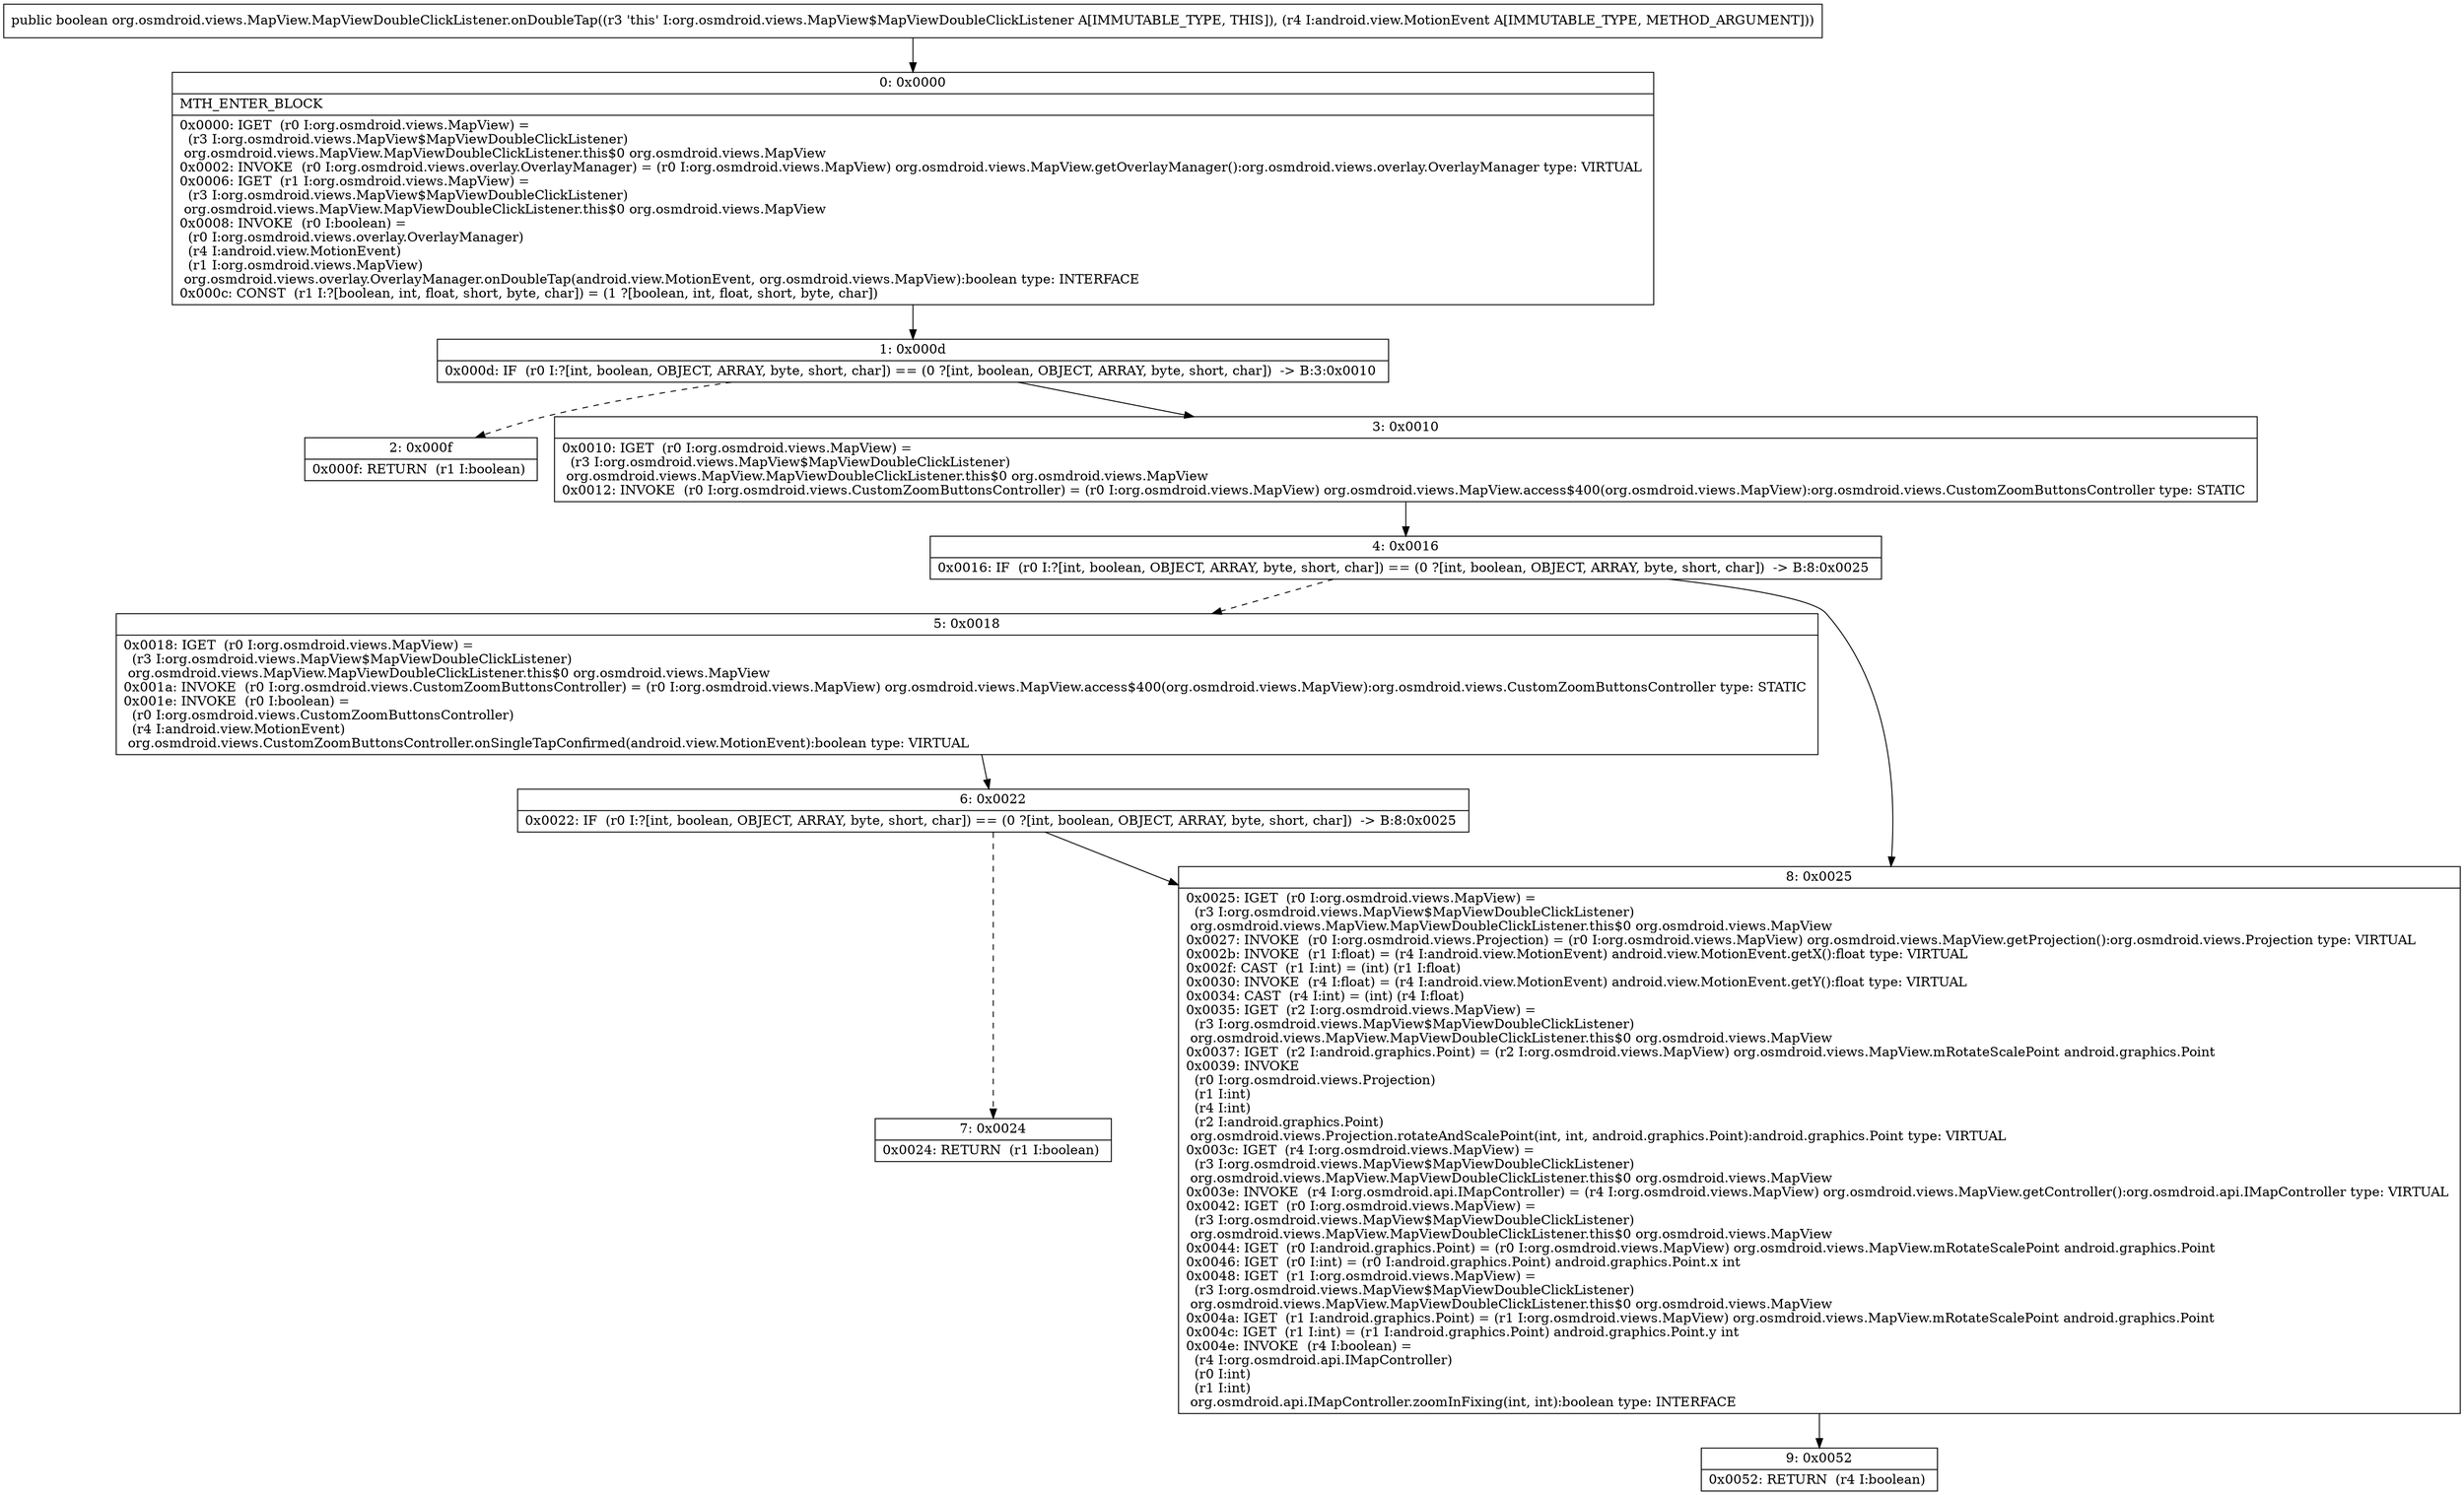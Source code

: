 digraph "CFG fororg.osmdroid.views.MapView.MapViewDoubleClickListener.onDoubleTap(Landroid\/view\/MotionEvent;)Z" {
Node_0 [shape=record,label="{0\:\ 0x0000|MTH_ENTER_BLOCK\l|0x0000: IGET  (r0 I:org.osmdroid.views.MapView) = \l  (r3 I:org.osmdroid.views.MapView$MapViewDoubleClickListener)\l org.osmdroid.views.MapView.MapViewDoubleClickListener.this$0 org.osmdroid.views.MapView \l0x0002: INVOKE  (r0 I:org.osmdroid.views.overlay.OverlayManager) = (r0 I:org.osmdroid.views.MapView) org.osmdroid.views.MapView.getOverlayManager():org.osmdroid.views.overlay.OverlayManager type: VIRTUAL \l0x0006: IGET  (r1 I:org.osmdroid.views.MapView) = \l  (r3 I:org.osmdroid.views.MapView$MapViewDoubleClickListener)\l org.osmdroid.views.MapView.MapViewDoubleClickListener.this$0 org.osmdroid.views.MapView \l0x0008: INVOKE  (r0 I:boolean) = \l  (r0 I:org.osmdroid.views.overlay.OverlayManager)\l  (r4 I:android.view.MotionEvent)\l  (r1 I:org.osmdroid.views.MapView)\l org.osmdroid.views.overlay.OverlayManager.onDoubleTap(android.view.MotionEvent, org.osmdroid.views.MapView):boolean type: INTERFACE \l0x000c: CONST  (r1 I:?[boolean, int, float, short, byte, char]) = (1 ?[boolean, int, float, short, byte, char]) \l}"];
Node_1 [shape=record,label="{1\:\ 0x000d|0x000d: IF  (r0 I:?[int, boolean, OBJECT, ARRAY, byte, short, char]) == (0 ?[int, boolean, OBJECT, ARRAY, byte, short, char])  \-\> B:3:0x0010 \l}"];
Node_2 [shape=record,label="{2\:\ 0x000f|0x000f: RETURN  (r1 I:boolean) \l}"];
Node_3 [shape=record,label="{3\:\ 0x0010|0x0010: IGET  (r0 I:org.osmdroid.views.MapView) = \l  (r3 I:org.osmdroid.views.MapView$MapViewDoubleClickListener)\l org.osmdroid.views.MapView.MapViewDoubleClickListener.this$0 org.osmdroid.views.MapView \l0x0012: INVOKE  (r0 I:org.osmdroid.views.CustomZoomButtonsController) = (r0 I:org.osmdroid.views.MapView) org.osmdroid.views.MapView.access$400(org.osmdroid.views.MapView):org.osmdroid.views.CustomZoomButtonsController type: STATIC \l}"];
Node_4 [shape=record,label="{4\:\ 0x0016|0x0016: IF  (r0 I:?[int, boolean, OBJECT, ARRAY, byte, short, char]) == (0 ?[int, boolean, OBJECT, ARRAY, byte, short, char])  \-\> B:8:0x0025 \l}"];
Node_5 [shape=record,label="{5\:\ 0x0018|0x0018: IGET  (r0 I:org.osmdroid.views.MapView) = \l  (r3 I:org.osmdroid.views.MapView$MapViewDoubleClickListener)\l org.osmdroid.views.MapView.MapViewDoubleClickListener.this$0 org.osmdroid.views.MapView \l0x001a: INVOKE  (r0 I:org.osmdroid.views.CustomZoomButtonsController) = (r0 I:org.osmdroid.views.MapView) org.osmdroid.views.MapView.access$400(org.osmdroid.views.MapView):org.osmdroid.views.CustomZoomButtonsController type: STATIC \l0x001e: INVOKE  (r0 I:boolean) = \l  (r0 I:org.osmdroid.views.CustomZoomButtonsController)\l  (r4 I:android.view.MotionEvent)\l org.osmdroid.views.CustomZoomButtonsController.onSingleTapConfirmed(android.view.MotionEvent):boolean type: VIRTUAL \l}"];
Node_6 [shape=record,label="{6\:\ 0x0022|0x0022: IF  (r0 I:?[int, boolean, OBJECT, ARRAY, byte, short, char]) == (0 ?[int, boolean, OBJECT, ARRAY, byte, short, char])  \-\> B:8:0x0025 \l}"];
Node_7 [shape=record,label="{7\:\ 0x0024|0x0024: RETURN  (r1 I:boolean) \l}"];
Node_8 [shape=record,label="{8\:\ 0x0025|0x0025: IGET  (r0 I:org.osmdroid.views.MapView) = \l  (r3 I:org.osmdroid.views.MapView$MapViewDoubleClickListener)\l org.osmdroid.views.MapView.MapViewDoubleClickListener.this$0 org.osmdroid.views.MapView \l0x0027: INVOKE  (r0 I:org.osmdroid.views.Projection) = (r0 I:org.osmdroid.views.MapView) org.osmdroid.views.MapView.getProjection():org.osmdroid.views.Projection type: VIRTUAL \l0x002b: INVOKE  (r1 I:float) = (r4 I:android.view.MotionEvent) android.view.MotionEvent.getX():float type: VIRTUAL \l0x002f: CAST  (r1 I:int) = (int) (r1 I:float) \l0x0030: INVOKE  (r4 I:float) = (r4 I:android.view.MotionEvent) android.view.MotionEvent.getY():float type: VIRTUAL \l0x0034: CAST  (r4 I:int) = (int) (r4 I:float) \l0x0035: IGET  (r2 I:org.osmdroid.views.MapView) = \l  (r3 I:org.osmdroid.views.MapView$MapViewDoubleClickListener)\l org.osmdroid.views.MapView.MapViewDoubleClickListener.this$0 org.osmdroid.views.MapView \l0x0037: IGET  (r2 I:android.graphics.Point) = (r2 I:org.osmdroid.views.MapView) org.osmdroid.views.MapView.mRotateScalePoint android.graphics.Point \l0x0039: INVOKE  \l  (r0 I:org.osmdroid.views.Projection)\l  (r1 I:int)\l  (r4 I:int)\l  (r2 I:android.graphics.Point)\l org.osmdroid.views.Projection.rotateAndScalePoint(int, int, android.graphics.Point):android.graphics.Point type: VIRTUAL \l0x003c: IGET  (r4 I:org.osmdroid.views.MapView) = \l  (r3 I:org.osmdroid.views.MapView$MapViewDoubleClickListener)\l org.osmdroid.views.MapView.MapViewDoubleClickListener.this$0 org.osmdroid.views.MapView \l0x003e: INVOKE  (r4 I:org.osmdroid.api.IMapController) = (r4 I:org.osmdroid.views.MapView) org.osmdroid.views.MapView.getController():org.osmdroid.api.IMapController type: VIRTUAL \l0x0042: IGET  (r0 I:org.osmdroid.views.MapView) = \l  (r3 I:org.osmdroid.views.MapView$MapViewDoubleClickListener)\l org.osmdroid.views.MapView.MapViewDoubleClickListener.this$0 org.osmdroid.views.MapView \l0x0044: IGET  (r0 I:android.graphics.Point) = (r0 I:org.osmdroid.views.MapView) org.osmdroid.views.MapView.mRotateScalePoint android.graphics.Point \l0x0046: IGET  (r0 I:int) = (r0 I:android.graphics.Point) android.graphics.Point.x int \l0x0048: IGET  (r1 I:org.osmdroid.views.MapView) = \l  (r3 I:org.osmdroid.views.MapView$MapViewDoubleClickListener)\l org.osmdroid.views.MapView.MapViewDoubleClickListener.this$0 org.osmdroid.views.MapView \l0x004a: IGET  (r1 I:android.graphics.Point) = (r1 I:org.osmdroid.views.MapView) org.osmdroid.views.MapView.mRotateScalePoint android.graphics.Point \l0x004c: IGET  (r1 I:int) = (r1 I:android.graphics.Point) android.graphics.Point.y int \l0x004e: INVOKE  (r4 I:boolean) = \l  (r4 I:org.osmdroid.api.IMapController)\l  (r0 I:int)\l  (r1 I:int)\l org.osmdroid.api.IMapController.zoomInFixing(int, int):boolean type: INTERFACE \l}"];
Node_9 [shape=record,label="{9\:\ 0x0052|0x0052: RETURN  (r4 I:boolean) \l}"];
MethodNode[shape=record,label="{public boolean org.osmdroid.views.MapView.MapViewDoubleClickListener.onDoubleTap((r3 'this' I:org.osmdroid.views.MapView$MapViewDoubleClickListener A[IMMUTABLE_TYPE, THIS]), (r4 I:android.view.MotionEvent A[IMMUTABLE_TYPE, METHOD_ARGUMENT])) }"];
MethodNode -> Node_0;
Node_0 -> Node_1;
Node_1 -> Node_2[style=dashed];
Node_1 -> Node_3;
Node_3 -> Node_4;
Node_4 -> Node_5[style=dashed];
Node_4 -> Node_8;
Node_5 -> Node_6;
Node_6 -> Node_7[style=dashed];
Node_6 -> Node_8;
Node_8 -> Node_9;
}

